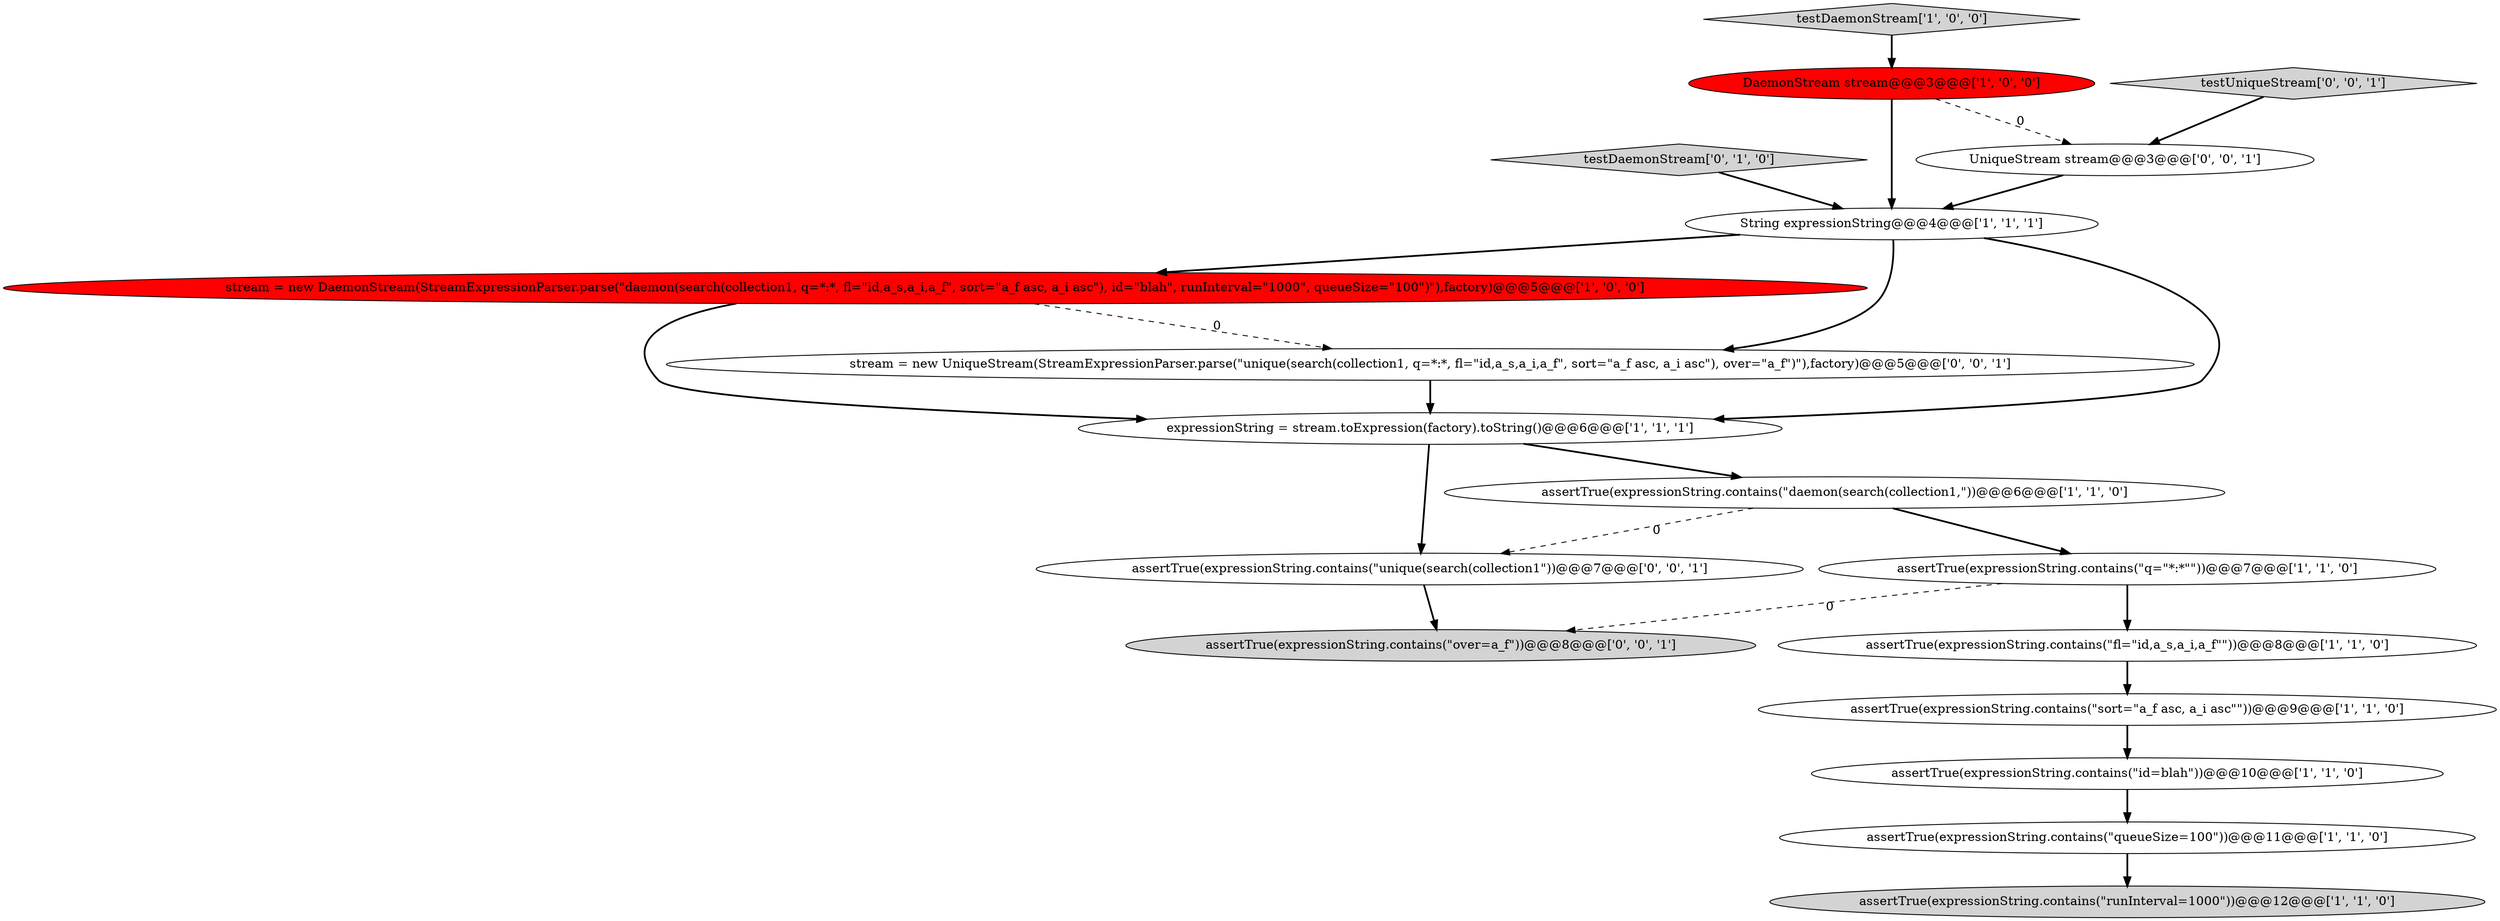 digraph {
10 [style = filled, label = "assertTrue(expressionString.contains(\"runInterval=1000\"))@@@12@@@['1', '1', '0']", fillcolor = lightgray, shape = ellipse image = "AAA0AAABBB1BBB"];
13 [style = filled, label = "assertTrue(expressionString.contains(\"unique(search(collection1\"))@@@7@@@['0', '0', '1']", fillcolor = white, shape = ellipse image = "AAA0AAABBB3BBB"];
12 [style = filled, label = "testDaemonStream['0', '1', '0']", fillcolor = lightgray, shape = diamond image = "AAA0AAABBB2BBB"];
9 [style = filled, label = "stream = new DaemonStream(StreamExpressionParser.parse(\"daemon(search(collection1, q=*:*, fl=\"id,a_s,a_i,a_f\", sort=\"a_f asc, a_i asc\"), id=\"blah\", runInterval=\"1000\", queueSize=\"100\")\"),factory)@@@5@@@['1', '0', '0']", fillcolor = red, shape = ellipse image = "AAA1AAABBB1BBB"];
5 [style = filled, label = "assertTrue(expressionString.contains(\"id=blah\"))@@@10@@@['1', '1', '0']", fillcolor = white, shape = ellipse image = "AAA0AAABBB1BBB"];
11 [style = filled, label = "assertTrue(expressionString.contains(\"fl=\"id,a_s,a_i,a_f\"\"))@@@8@@@['1', '1', '0']", fillcolor = white, shape = ellipse image = "AAA0AAABBB1BBB"];
16 [style = filled, label = "assertTrue(expressionString.contains(\"over=a_f\"))@@@8@@@['0', '0', '1']", fillcolor = lightgray, shape = ellipse image = "AAA0AAABBB3BBB"];
17 [style = filled, label = "testUniqueStream['0', '0', '1']", fillcolor = lightgray, shape = diamond image = "AAA0AAABBB3BBB"];
7 [style = filled, label = "testDaemonStream['1', '0', '0']", fillcolor = lightgray, shape = diamond image = "AAA0AAABBB1BBB"];
6 [style = filled, label = "assertTrue(expressionString.contains(\"sort=\"a_f asc, a_i asc\"\"))@@@9@@@['1', '1', '0']", fillcolor = white, shape = ellipse image = "AAA0AAABBB1BBB"];
4 [style = filled, label = "DaemonStream stream@@@3@@@['1', '0', '0']", fillcolor = red, shape = ellipse image = "AAA1AAABBB1BBB"];
2 [style = filled, label = "String expressionString@@@4@@@['1', '1', '1']", fillcolor = white, shape = ellipse image = "AAA0AAABBB1BBB"];
1 [style = filled, label = "assertTrue(expressionString.contains(\"daemon(search(collection1,\"))@@@6@@@['1', '1', '0']", fillcolor = white, shape = ellipse image = "AAA0AAABBB1BBB"];
14 [style = filled, label = "stream = new UniqueStream(StreamExpressionParser.parse(\"unique(search(collection1, q=*:*, fl=\"id,a_s,a_i,a_f\", sort=\"a_f asc, a_i asc\"), over=\"a_f\")\"),factory)@@@5@@@['0', '0', '1']", fillcolor = white, shape = ellipse image = "AAA0AAABBB3BBB"];
3 [style = filled, label = "expressionString = stream.toExpression(factory).toString()@@@6@@@['1', '1', '1']", fillcolor = white, shape = ellipse image = "AAA0AAABBB1BBB"];
8 [style = filled, label = "assertTrue(expressionString.contains(\"queueSize=100\"))@@@11@@@['1', '1', '0']", fillcolor = white, shape = ellipse image = "AAA0AAABBB1BBB"];
0 [style = filled, label = "assertTrue(expressionString.contains(\"q=\"*:*\"\"))@@@7@@@['1', '1', '0']", fillcolor = white, shape = ellipse image = "AAA0AAABBB1BBB"];
15 [style = filled, label = "UniqueStream stream@@@3@@@['0', '0', '1']", fillcolor = white, shape = ellipse image = "AAA0AAABBB3BBB"];
14->3 [style = bold, label=""];
5->8 [style = bold, label=""];
8->10 [style = bold, label=""];
15->2 [style = bold, label=""];
3->1 [style = bold, label=""];
2->3 [style = bold, label=""];
11->6 [style = bold, label=""];
0->16 [style = dashed, label="0"];
0->11 [style = bold, label=""];
4->2 [style = bold, label=""];
2->9 [style = bold, label=""];
1->0 [style = bold, label=""];
7->4 [style = bold, label=""];
13->16 [style = bold, label=""];
1->13 [style = dashed, label="0"];
6->5 [style = bold, label=""];
12->2 [style = bold, label=""];
9->14 [style = dashed, label="0"];
4->15 [style = dashed, label="0"];
2->14 [style = bold, label=""];
17->15 [style = bold, label=""];
3->13 [style = bold, label=""];
9->3 [style = bold, label=""];
}
